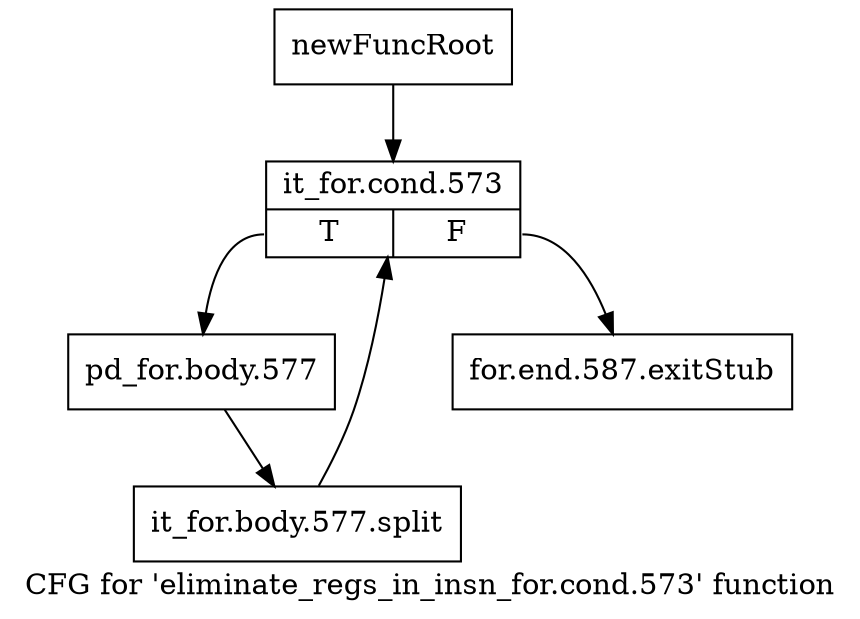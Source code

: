 digraph "CFG for 'eliminate_regs_in_insn_for.cond.573' function" {
	label="CFG for 'eliminate_regs_in_insn_for.cond.573' function";

	Node0xbea1d90 [shape=record,label="{newFuncRoot}"];
	Node0xbea1d90 -> Node0xbea21f0;
	Node0xbea1de0 [shape=record,label="{for.end.587.exitStub}"];
	Node0xbea21f0 [shape=record,label="{it_for.cond.573|{<s0>T|<s1>F}}"];
	Node0xbea21f0:s0 -> Node0xbea2240;
	Node0xbea21f0:s1 -> Node0xbea1de0;
	Node0xbea2240 [shape=record,label="{pd_for.body.577}"];
	Node0xbea2240 -> Node0xfafd000;
	Node0xfafd000 [shape=record,label="{it_for.body.577.split}"];
	Node0xfafd000 -> Node0xbea21f0;
}
